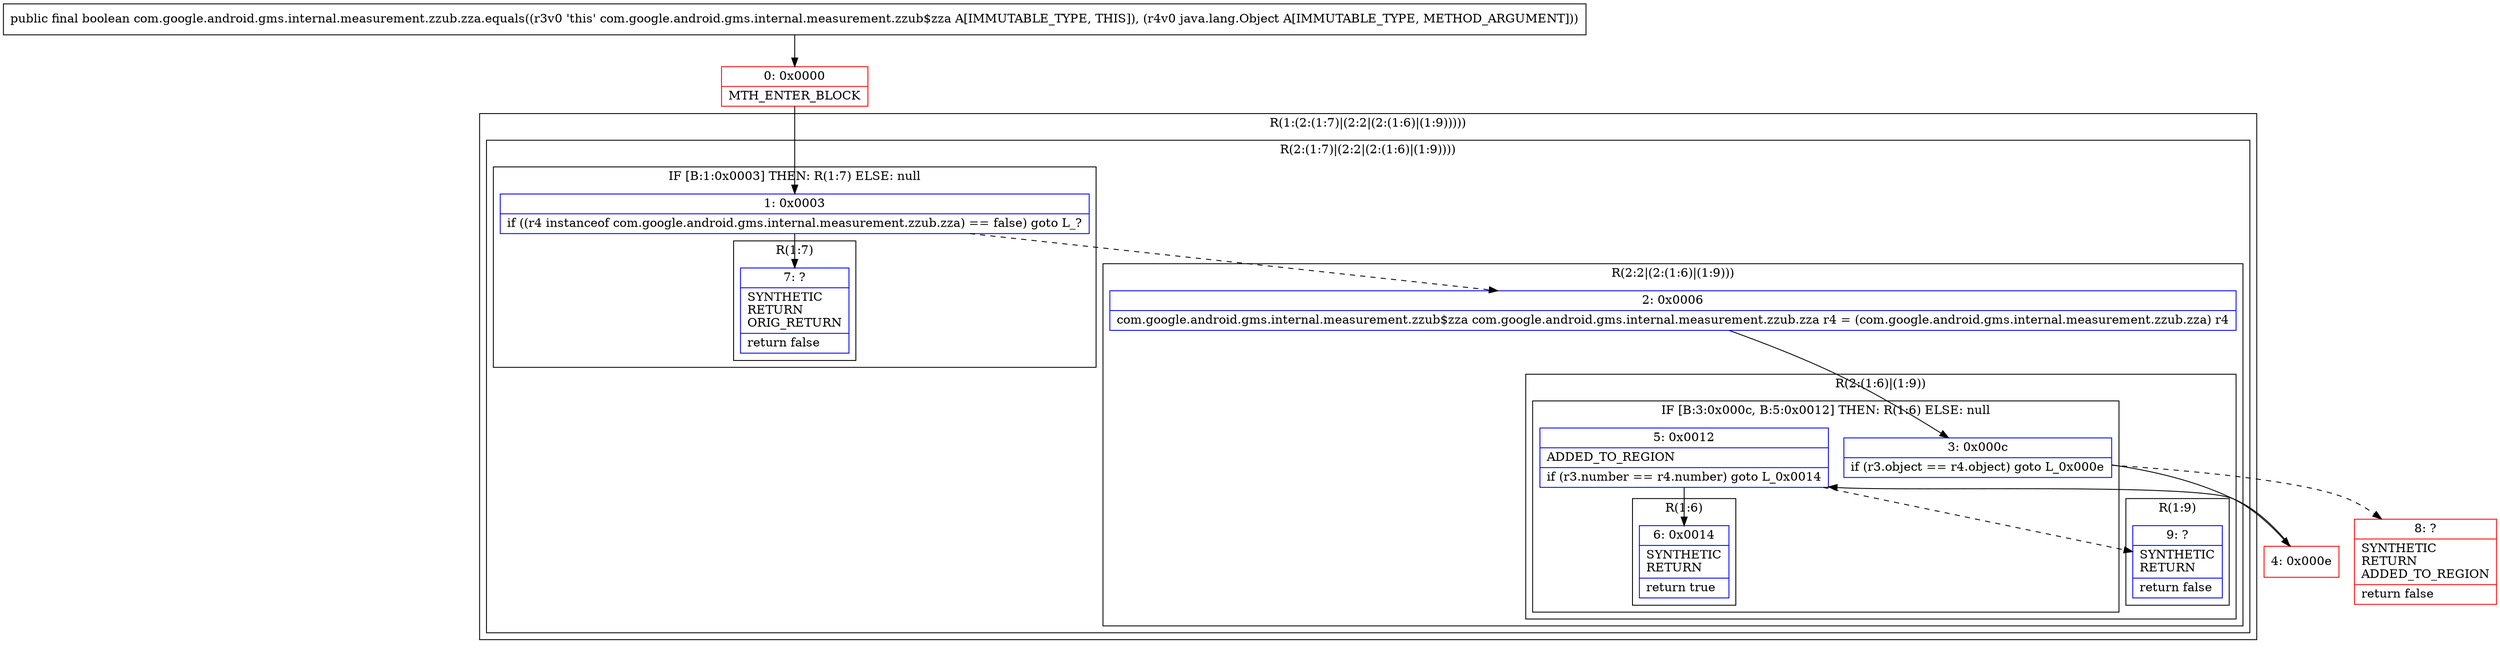 digraph "CFG forcom.google.android.gms.internal.measurement.zzub.zza.equals(Ljava\/lang\/Object;)Z" {
subgraph cluster_Region_594053953 {
label = "R(1:(2:(1:7)|(2:2|(2:(1:6)|(1:9)))))";
node [shape=record,color=blue];
subgraph cluster_Region_75982713 {
label = "R(2:(1:7)|(2:2|(2:(1:6)|(1:9))))";
node [shape=record,color=blue];
subgraph cluster_IfRegion_1929270684 {
label = "IF [B:1:0x0003] THEN: R(1:7) ELSE: null";
node [shape=record,color=blue];
Node_1 [shape=record,label="{1\:\ 0x0003|if ((r4 instanceof com.google.android.gms.internal.measurement.zzub.zza) == false) goto L_?\l}"];
subgraph cluster_Region_339158830 {
label = "R(1:7)";
node [shape=record,color=blue];
Node_7 [shape=record,label="{7\:\ ?|SYNTHETIC\lRETURN\lORIG_RETURN\l|return false\l}"];
}
}
subgraph cluster_Region_1461524740 {
label = "R(2:2|(2:(1:6)|(1:9)))";
node [shape=record,color=blue];
Node_2 [shape=record,label="{2\:\ 0x0006|com.google.android.gms.internal.measurement.zzub$zza com.google.android.gms.internal.measurement.zzub.zza r4 = (com.google.android.gms.internal.measurement.zzub.zza) r4\l}"];
subgraph cluster_Region_1944224874 {
label = "R(2:(1:6)|(1:9))";
node [shape=record,color=blue];
subgraph cluster_IfRegion_984198217 {
label = "IF [B:3:0x000c, B:5:0x0012] THEN: R(1:6) ELSE: null";
node [shape=record,color=blue];
Node_3 [shape=record,label="{3\:\ 0x000c|if (r3.object == r4.object) goto L_0x000e\l}"];
Node_5 [shape=record,label="{5\:\ 0x0012|ADDED_TO_REGION\l|if (r3.number == r4.number) goto L_0x0014\l}"];
subgraph cluster_Region_1289853376 {
label = "R(1:6)";
node [shape=record,color=blue];
Node_6 [shape=record,label="{6\:\ 0x0014|SYNTHETIC\lRETURN\l|return true\l}"];
}
}
subgraph cluster_Region_1286825845 {
label = "R(1:9)";
node [shape=record,color=blue];
Node_9 [shape=record,label="{9\:\ ?|SYNTHETIC\lRETURN\l|return false\l}"];
}
}
}
}
}
Node_0 [shape=record,color=red,label="{0\:\ 0x0000|MTH_ENTER_BLOCK\l}"];
Node_4 [shape=record,color=red,label="{4\:\ 0x000e}"];
Node_8 [shape=record,color=red,label="{8\:\ ?|SYNTHETIC\lRETURN\lADDED_TO_REGION\l|return false\l}"];
MethodNode[shape=record,label="{public final boolean com.google.android.gms.internal.measurement.zzub.zza.equals((r3v0 'this' com.google.android.gms.internal.measurement.zzub$zza A[IMMUTABLE_TYPE, THIS]), (r4v0 java.lang.Object A[IMMUTABLE_TYPE, METHOD_ARGUMENT])) }"];
MethodNode -> Node_0;
Node_1 -> Node_2[style=dashed];
Node_1 -> Node_7;
Node_2 -> Node_3;
Node_3 -> Node_4;
Node_3 -> Node_8[style=dashed];
Node_5 -> Node_6;
Node_5 -> Node_9[style=dashed];
Node_0 -> Node_1;
Node_4 -> Node_5;
}

